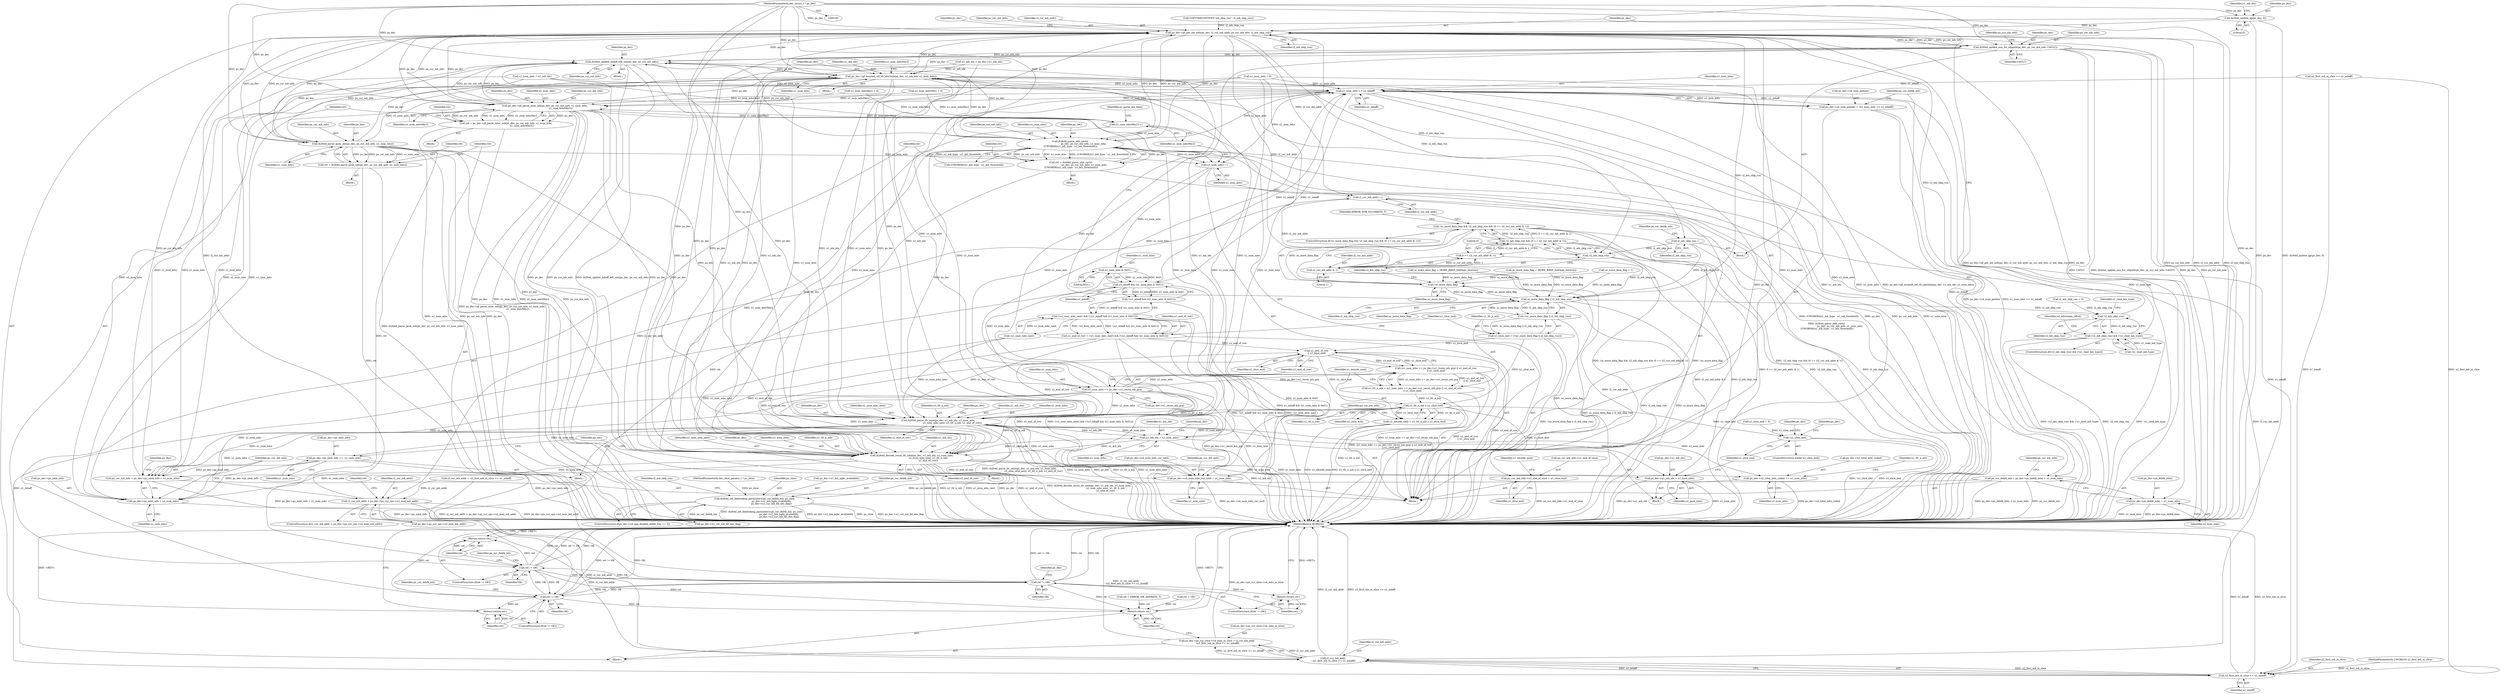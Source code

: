 digraph "0_Android_7950bf47b6944546a0aff11a7184947de9591b51_0@API" {
"1000246" [label="(Call,ih264d_update_qp(ps_dec, 0))"];
"1000147" [label="(MethodParameterIn,dec_struct_t * ps_dec)"];
"1000411" [label="(Call,ps_dec->pf_get_mb_info(ps_dec, i2_cur_mb_addr, ps_cur_mb_info, i2_mb_skip_run))"];
"1000480" [label="(Call,ih264d_update_nnz_for_skipmb(ps_dec, ps_cur_mb_info, CAVLC))"];
"1000680" [label="(Call,ih264d_update_mbaff_left_nnz(ps_dec, ps_cur_mb_info))"];
"1000756" [label="(Call,ps_dec->pf_mvpred_ref_tfr_nby2mb(ps_dec, u1_mb_idx, u1_num_mbs))"];
"1000304" [label="(Call,ps_cur_mb_info = ps_dec->ps_nmb_info + u1_num_mbs)"];
"1000306" [label="(Call,ps_dec->ps_nmb_info + u1_num_mbs)"];
"1000311" [label="(Call,ps_dec->u4_num_mbs_cur_nmb = u1_num_mbs)"];
"1000325" [label="(Call,u1_num_mbs >> u1_mbaff)"];
"1000321" [label="(Call,ps_dec->u4_num_pmbair = (u1_num_mbs >> u1_mbaff))"];
"1000328" [label="(Call,ps_cur_deblk_mb = ps_dec->ps_deblk_mbn + u1_num_mbs)"];
"1000422" [label="(Call,ih264d_set_deblocking_parameters(ps_cur_deblk_mb, ps_slice,\n                                             ps_dec->u1_mb_ngbr_availablity,\n                                             ps_dec->u1_cur_mb_fld_dec_flag))"];
"1000330" [label="(Call,ps_dec->ps_deblk_mbn + u1_num_mbs)"];
"1000583" [label="(Call,ps_dec->pf_parse_inter_mb(ps_dec, ps_cur_mb_info, u1_num_mbs,\n                                          u1_num_mbsNby2))"];
"1000581" [label="(Call,ret = ps_dec->pf_parse_inter_mb(ps_dec, ps_cur_mb_info, u1_num_mbs,\n                                          u1_num_mbsNby2))"];
"1000589" [label="(Call,ret != OK)"];
"1000592" [label="(Return,return ret;)"];
"1000632" [label="(Call,ret != OK)"];
"1000635" [label="(Return,return ret;)"];
"1000656" [label="(Call,ret != OK)"];
"1000659" [label="(Return,return ret;)"];
"1000839" [label="(Return,return ret;)"];
"1000700" [label="(Call,u1_num_mbs++)"];
"1000723" [label="(Call,u1_num_mbs & 0x01)"];
"1000721" [label="(Call,u1_mbaff && (u1_num_mbs & 0x01))"];
"1000720" [label="(Call,!(u1_mbaff && (u1_num_mbs & 0x01)))"];
"1000717" [label="(Call,(!u1_num_mbs_next) && (!(u1_mbaff && (u1_num_mbs & 0x01))))"];
"1000715" [label="(Call,u1_end_of_row = (!u1_num_mbs_next) && (!(u1_mbaff && (u1_num_mbs & 0x01))))"];
"1000740" [label="(Call,u1_end_of_row\n || u1_slice_end)"];
"1000734" [label="(Call,(u1_num_mbs == ps_dec->u1_recon_mb_grp) || u1_end_of_row\n || u1_slice_end)"];
"1000732" [label="(Call,u1_tfr_n_mb = (u1_num_mbs == ps_dec->u1_recon_mb_grp) || u1_end_of_row\n || u1_slice_end)"];
"1000745" [label="(Call,u1_tfr_n_mb || u1_slice_end)"];
"1000280" [label="(Call,!u1_slice_end)"];
"1000743" [label="(Call,u1_decode_nmb = u1_tfr_n_mb || u1_slice_end)"];
"1000748" [label="(Call,ps_cur_mb_info->u1_end_of_slice = u1_slice_end)"];
"1000784" [label="(Call,ih264d_parse_tfr_nmb(ps_dec, u1_mb_idx, u1_num_mbs,\n                                     u1_num_mbs_next, u1_tfr_n_mb, u1_end_of_row))"];
"1000791" [label="(Call,ps_dec->ps_nmb_info +=  u1_num_mbs)"];
"1000805" [label="(Call,ps_dec->u2_total_mbs_coded += u1_num_mbs)"];
"1000815" [label="(Call,u1_mb_idx = u1_num_mbs)"];
"1000798" [label="(Call,ih264d_decode_recon_tfr_nmb(ps_dec, u1_mb_idx, u1_num_mbs,\n                                            u1_num_mbs_next, u1_tfr_n_mb,\n                                            u1_end_of_row))"];
"1000818" [label="(Call,ps_dec->u1_mb_idx = u1_num_mbs)"];
"1000836" [label="(Call,u2_first_mb_in_slice << u1_mbaff)"];
"1000834" [label="(Call,i2_cur_mb_addr\n - (u2_first_mb_in_slice << u1_mbaff))"];
"1000828" [label="(Call,ps_dec->ps_cur_slice->u4_mbs_in_slice = i2_cur_mb_addr\n - (u2_first_mb_in_slice << u1_mbaff))"];
"1000735" [label="(Call,u1_num_mbs == ps_dec->u1_recon_mb_grp)"];
"1000702" [label="(Call,u1_num_mbsNby2++)"];
"1000627" [label="(Call,ih264d_parse_ipcm_mb(ps_dec, ps_cur_mb_info, u1_num_mbs))"];
"1000625" [label="(Call,ret = ih264d_parse_ipcm_mb(ps_dec, ps_cur_mb_info, u1_num_mbs))"];
"1000646" [label="(Call,ih264d_parse_imb_cavlc(\n                                    ps_dec, ps_cur_mb_info, u1_num_mbs,\n (UWORD8)(u1_mb_type - u1_mb_threshold)))"];
"1000644" [label="(Call,ret = ih264d_parse_imb_cavlc(\n                                    ps_dec, ps_cur_mb_info, u1_num_mbs,\n (UWORD8)(u1_mb_type - u1_mb_threshold)))"];
"1000496" [label="(Call,i2_mb_skip_run--)"];
"1000688" [label="(Call,!i2_mb_skip_run)"];
"1000687" [label="(Call,!i2_mb_skip_run && (0 == (i2_cur_mb_addr & 1)))"];
"1000684" [label="(Call,!uc_more_data_flag && !i2_mb_skip_run && (0 == (i2_cur_mb_addr & 1)))"];
"1000729" [label="(Call,uc_more_data_flag || i2_mb_skip_run)"];
"1000352" [label="(Call,!i2_mb_skip_run)"];
"1000351" [label="(Call,(!i2_mb_skip_run) && (!u1_read_mb_type))"];
"1000685" [label="(Call,!uc_more_data_flag)"];
"1000728" [label="(Call,!(uc_more_data_flag || i2_mb_skip_run))"];
"1000726" [label="(Call,u1_slice_end = (!(uc_more_data_flag || i2_mb_skip_run)))"];
"1000692" [label="(Call,i2_cur_mb_addr & 1)"];
"1000690" [label="(Call,0 == (i2_cur_mb_addr & 1))"];
"1000698" [label="(Call,i2_cur_mb_addr++)"];
"1000292" [label="(Call,i2_cur_mb_addr > ps_dec->ps_cur_sps->u2_max_mb_addr)"];
"1000786" [label="(Identifier,u1_mb_idx)"];
"1000300" [label="(Call,ret = ERROR_MB_ADDRESS_T)"];
"1000729" [label="(Call,uc_more_data_flag || i2_mb_skip_run)"];
"1000301" [label="(Identifier,ret)"];
"1000806" [label="(Call,ps_dec->u2_total_mbs_coded)"];
"1000701" [label="(Identifier,u1_num_mbs)"];
"1000698" [label="(Call,i2_cur_mb_addr++)"];
"1000828" [label="(Call,ps_dec->ps_cur_slice->u4_mbs_in_slice = i2_cur_mb_addr\n - (u2_first_mb_in_slice << u1_mbaff))"];
"1000815" [label="(Call,u1_mb_idx = u1_num_mbs)"];
"1000327" [label="(Identifier,u1_mbaff)"];
"1000586" [label="(Identifier,u1_num_mbs)"];
"1000617" [label="(Block,)"];
"1000496" [label="(Call,i2_mb_skip_run--)"];
"1000257" [label="(Call,u1_num_mbsNby2 = 0)"];
"1000731" [label="(Identifier,i2_mb_skip_run)"];
"1000326" [label="(Identifier,u1_num_mbs)"];
"1000754" [label="(Identifier,u1_decode_nmb)"];
"1000311" [label="(Call,ps_dec->u4_num_mbs_cur_nmb = u1_num_mbs)"];
"1000625" [label="(Call,ret = ih264d_parse_ipcm_mb(ps_dec, ps_cur_mb_info, u1_num_mbs))"];
"1000800" [label="(Identifier,u1_mb_idx)"];
"1000804" [label="(Identifier,u1_end_of_row)"];
"1000589" [label="(Call,ret != OK)"];
"1000733" [label="(Identifier,u1_tfr_n_mb)"];
"1000730" [label="(Identifier,uc_more_data_flag)"];
"1000592" [label="(Return,return ret;)"];
"1000313" [label="(Identifier,ps_dec)"];
"1000791" [label="(Call,ps_dec->ps_nmb_info +=  u1_num_mbs)"];
"1000690" [label="(Call,0 == (i2_cur_mb_addr & 1))"];
"1000724" [label="(Identifier,u1_num_mbs)"];
"1000648" [label="(Identifier,ps_cur_mb_info)"];
"1000293" [label="(Identifier,i2_cur_mb_addr)"];
"1000249" [label="(Call,u1_mb_idx = ps_dec->u1_mb_idx)"];
"1000267" [label="(Call,u2_first_mb_in_slice << u1_mbaff)"];
"1000807" [label="(Identifier,ps_dec)"];
"1000787" [label="(Identifier,u1_num_mbs)"];
"1000432" [label="(Identifier,i2_mb_skip_run)"];
"1000829" [label="(Call,ps_dec->ps_cur_slice->u4_mbs_in_slice)"];
"1000337" [label="(Identifier,ps_cur_mb_info)"];
"1000585" [label="(Identifier,ps_cur_mb_info)"];
"1000322" [label="(Call,ps_dec->u4_num_pmbair)"];
"1000581" [label="(Call,ret = ps_dec->pf_parse_inter_mb(ps_dec, ps_cur_mb_info, u1_num_mbs,\n                                          u1_num_mbsNby2))"];
"1000778" [label="(Block,)"];
"1000687" [label="(Call,!i2_mb_skip_run && (0 == (i2_cur_mb_addr & 1)))"];
"1000483" [label="(Identifier,CAVLC)"];
"1000573" [label="(Block,)"];
"1000783" [label="(Block,)"];
"1000784" [label="(Call,ih264d_parse_tfr_nmb(ps_dec, u1_mb_idx, u1_num_mbs,\n                                     u1_num_mbs_next, u1_tfr_n_mb, u1_end_of_row))"];
"1000744" [label="(Identifier,u1_decode_nmb)"];
"1000650" [label="(Call,(UWORD8)(u1_mb_type - u1_mb_threshold))"];
"1000746" [label="(Identifier,u1_tfr_n_mb)"];
"1000666" [label="(Call,uc_more_data_flag = MORE_RBSP_DATA(ps_bitstrm))"];
"1000294" [label="(Call,ps_dec->ps_cur_sps->u2_max_mb_addr)"];
"1000790" [label="(Identifier,u1_end_of_row)"];
"1000331" [label="(Call,ps_dec->ps_deblk_mbn)"];
"1000590" [label="(Identifier,ret)"];
"1000795" [label="(Identifier,u1_num_mbs)"];
"1000737" [label="(Call,ps_dec->u1_recon_mb_grp)"];
"1000649" [label="(Identifier,u1_num_mbs)"];
"1000686" [label="(Identifier,uc_more_data_flag)"];
"1000720" [label="(Call,!(u1_mbaff && (u1_num_mbs & 0x01)))"];
"1000626" [label="(Identifier,ret)"];
"1000723" [label="(Call,u1_num_mbs & 0x01)"];
"1000639" [label="(Identifier,ps_dec)"];
"1000840" [label="(Identifier,ret)"];
"1000747" [label="(Identifier,u1_slice_end)"];
"1000672" [label="(Identifier,ps_cur_deblk_mb)"];
"1000148" [label="(MethodParameterIn,dec_slice_params_t * ps_slice)"];
"1000321" [label="(Call,ps_dec->u4_num_pmbair = (u1_num_mbs >> u1_mbaff))"];
"1000593" [label="(Identifier,ret)"];
"1000785" [label="(Identifier,ps_dec)"];
"1000658" [label="(Identifier,OK)"];
"1000328" [label="(Call,ps_cur_deblk_mb = ps_dec->ps_deblk_mbn + u1_num_mbs)"];
"1000818" [label="(Call,ps_dec->u1_mb_idx = u1_num_mbs)"];
"1000265" [label="(Call,i2_cur_mb_addr = u2_first_mb_in_slice << u1_mbaff)"];
"1000702" [label="(Call,u1_num_mbsNby2++)"];
"1000487" [label="(Identifier,ps_cur_mb_info)"];
"1000811" [label="(Identifier,u1_tfr_n_mb)"];
"1000693" [label="(Identifier,i2_cur_mb_addr)"];
"1000424" [label="(Identifier,ps_slice)"];
"1000305" [label="(Identifier,ps_cur_mb_info)"];
"1000248" [label="(Literal,0)"];
"1000310" [label="(Identifier,u1_num_mbs)"];
"1000280" [label="(Call,!u1_slice_end)"];
"1000306" [label="(Call,ps_dec->ps_nmb_info + u1_num_mbs)"];
"1000742" [label="(Identifier,u1_slice_end)"];
"1000694" [label="(Literal,1)"];
"1000718" [label="(Call,!u1_num_mbs_next)"];
"1000643" [label="(Block,)"];
"1000715" [label="(Call,u1_end_of_row = (!u1_num_mbs_next) && (!(u1_mbaff && (u1_num_mbs & 0x01))))"];
"1000836" [label="(Call,u2_first_mb_in_slice << u1_mbaff)"];
"1000760" [label="(Call,u1_num_mbsNby2 = 0)"];
"1000812" [label="(Call,u1_num_mbs = 0)"];
"1000627" [label="(Call,ih264d_parse_ipcm_mb(ps_dec, ps_cur_mb_info, u1_num_mbs))"];
"1000419" [label="(Identifier,ps_dec)"];
"1000682" [label="(Identifier,ps_cur_mb_info)"];
"1000168" [label="(Call,u1_slice_end = 0)"];
"1000684" [label="(Call,!uc_more_data_flag && !i2_mb_skip_run && (0 == (i2_cur_mb_addr & 1)))"];
"1000636" [label="(Identifier,ret)"];
"1000705" [label="(Identifier,ps_parse_mb_data)"];
"1000587" [label="(Identifier,u1_num_mbsNby2)"];
"1000355" [label="(Identifier,u1_read_mb_type)"];
"1000692" [label="(Call,i2_cur_mb_addr & 1)"];
"1000761" [label="(Identifier,u1_num_mbsNby2)"];
"1000817" [label="(Identifier,u1_num_mbs)"];
"1000740" [label="(Call,u1_end_of_row\n || u1_slice_end)"];
"1000788" [label="(Identifier,u1_num_mbs_next)"];
"1000802" [label="(Identifier,u1_num_mbs_next)"];
"1000741" [label="(Identifier,u1_end_of_row)"];
"1000282" [label="(Block,)"];
"1000147" [label="(MethodParameterIn,dec_struct_t * ps_dec)"];
"1000745" [label="(Call,u1_tfr_n_mb || u1_slice_end)"];
"1000699" [label="(Identifier,i2_cur_mb_addr)"];
"1000716" [label="(Identifier,u1_end_of_row)"];
"1000329" [label="(Identifier,ps_cur_deblk_mb)"];
"1000270" [label="(Call,i2_mb_skip_run = 0)"];
"1000789" [label="(Identifier,u1_tfr_n_mb)"];
"1000415" [label="(Identifier,i2_mb_skip_run)"];
"1000634" [label="(Identifier,OK)"];
"1000759" [label="(Identifier,u1_num_mbs)"];
"1000663" [label="(Identifier,ps_cur_deblk_mb)"];
"1000411" [label="(Call,ps_dec->pf_get_mb_info(ps_dec, i2_cur_mb_addr, ps_cur_mb_info, i2_mb_skip_run))"];
"1000743" [label="(Call,u1_decode_nmb = u1_tfr_n_mb || u1_slice_end)"];
"1000425" [label="(Call,ps_dec->u1_mb_ngbr_availablity)"];
"1000414" [label="(Identifier,ps_cur_mb_info)"];
"1000809" [label="(Identifier,u1_num_mbs)"];
"1000433" [label="(Block,)"];
"1000416" [label="(ControlStructure,if(ps_dec->u4_app_disable_deblk_frm == 0))"];
"1000646" [label="(Call,ih264d_parse_imb_cavlc(\n                                    ps_dec, ps_cur_mb_info, u1_num_mbs,\n (UWORD8)(u1_mb_type - u1_mb_threshold)))"];
"1000799" [label="(Identifier,ps_dec)"];
"1000413" [label="(Identifier,i2_cur_mb_addr)"];
"1000825" [label="(Identifier,ps_dec)"];
"1000820" [label="(Identifier,ps_dec)"];
"1000792" [label="(Call,ps_dec->ps_nmb_info)"];
"1000685" [label="(Call,!uc_more_data_flag)"];
"1000423" [label="(Identifier,ps_cur_deblk_mb)"];
"1000645" [label="(Identifier,ret)"];
"1000497" [label="(Identifier,i2_mb_skip_run)"];
"1000588" [label="(ControlStructure,if(ret != OK))"];
"1000798" [label="(Call,ih264d_decode_recon_tfr_nmb(ps_dec, u1_mb_idx, u1_num_mbs,\n                                            u1_num_mbs_next, u1_tfr_n_mb,\n                                            u1_end_of_row))"];
"1000841" [label="(MethodReturn,WORD32)"];
"1000837" [label="(Identifier,u2_first_mb_in_slice)"];
"1000689" [label="(Identifier,i2_mb_skip_run)"];
"1000246" [label="(Call,ih264d_update_qp(ps_dec, 0))"];
"1000655" [label="(ControlStructure,if(ret != OK))"];
"1000835" [label="(Identifier,i2_cur_mb_addr)"];
"1000752" [label="(Identifier,u1_slice_end)"];
"1000582" [label="(Identifier,ret)"];
"1000273" [label="(Call,uc_more_data_flag = 1)"];
"1000839" [label="(Return,return ret;)"];
"1000401" [label="(Call,COPYTHECONTEXT(\"mb_skip_run\", i2_mb_skip_run))"];
"1000591" [label="(Identifier,OK)"];
"1000822" [label="(Identifier,u1_num_mbs)"];
"1000359" [label="(Identifier,u4_bitstream_offset)"];
"1000732" [label="(Call,u1_tfr_n_mb = (u1_num_mbs == ps_dec->u1_recon_mb_grp) || u1_end_of_row\n || u1_slice_end)"];
"1000254" [label="(Call,u1_num_mbs = u1_mb_idx)"];
"1000250" [label="(Identifier,u1_mb_idx)"];
"1000632" [label="(Call,ret != OK)"];
"1000304" [label="(Call,ps_cur_mb_info = ps_dec->ps_nmb_info + u1_num_mbs)"];
"1000838" [label="(Identifier,u1_mbaff)"];
"1000404" [label="(Call,uc_more_data_flag = MORE_RBSP_DATA(ps_bitstrm))"];
"1000412" [label="(Identifier,ps_dec)"];
"1000428" [label="(Call,ps_dec->u1_cur_mb_fld_dec_flag)"];
"1000209" [label="(Call,ret = OK)"];
"1000325" [label="(Call,u1_num_mbs >> u1_mbaff)"];
"1000247" [label="(Identifier,ps_dec)"];
"1000801" [label="(Identifier,u1_num_mbs)"];
"1000803" [label="(Identifier,u1_tfr_n_mb)"];
"1000631" [label="(ControlStructure,if(ret != OK))"];
"1000734" [label="(Call,(u1_num_mbs == ps_dec->u1_recon_mb_grp) || u1_end_of_row\n || u1_slice_end)"];
"1000660" [label="(Identifier,ret)"];
"1000307" [label="(Call,ps_dec->ps_nmb_info)"];
"1000750" [label="(Identifier,ps_cur_mb_info)"];
"1000683" [label="(ControlStructure,if(!uc_more_data_flag && !i2_mb_skip_run && (0 == (i2_cur_mb_addr & 1))))"];
"1000353" [label="(Identifier,i2_mb_skip_run)"];
"1000703" [label="(Identifier,u1_num_mbsNby2)"];
"1000422" [label="(Call,ih264d_set_deblocking_parameters(ps_cur_deblk_mb, ps_slice,\n                                             ps_dec->u1_mb_ngbr_availablity,\n                                             ps_dec->u1_cur_mb_fld_dec_flag))"];
"1000629" [label="(Identifier,ps_cur_mb_info)"];
"1000350" [label="(ControlStructure,if((!i2_mb_skip_run) && (!u1_read_mb_type)))"];
"1000797" [label="(Block,)"];
"1000315" [label="(Identifier,u1_num_mbs)"];
"1000659" [label="(Return,return ret;)"];
"1000757" [label="(Identifier,ps_dec)"];
"1000292" [label="(Call,i2_cur_mb_addr > ps_dec->ps_cur_sps->u2_max_mb_addr)"];
"1000633" [label="(Identifier,ret)"];
"1000318" [label="(Identifier,ps_cur_mb_info)"];
"1000657" [label="(Identifier,ret)"];
"1000596" [label="(Identifier,ps_cur_deblk_mb)"];
"1000644" [label="(Call,ret = ih264d_parse_imb_cavlc(\n                                    ps_dec, ps_cur_mb_info, u1_num_mbs,\n (UWORD8)(u1_mb_type - u1_mb_threshold)))"];
"1000727" [label="(Identifier,u1_slice_end)"];
"1000728" [label="(Call,!(uc_more_data_flag || i2_mb_skip_run))"];
"1000758" [label="(Identifier,u1_mb_idx)"];
"1000583" [label="(Call,ps_dec->pf_parse_inter_mb(ps_dec, ps_cur_mb_info, u1_num_mbs,\n                                          u1_num_mbsNby2))"];
"1000735" [label="(Call,u1_num_mbs == ps_dec->u1_recon_mb_grp)"];
"1000291" [label="(ControlStructure,if(i2_cur_mb_addr > ps_dec->ps_cur_sps->u2_max_mb_addr))"];
"1000697" [label="(Identifier,ERROR_EOB_FLUSHBITS_T)"];
"1000722" [label="(Identifier,u1_mbaff)"];
"1000834" [label="(Call,i2_cur_mb_addr\n - (u2_first_mb_in_slice << u1_mbaff))"];
"1000736" [label="(Identifier,u1_num_mbs)"];
"1000281" [label="(Identifier,u1_slice_end)"];
"1000756" [label="(Call,ps_dec->pf_mvpred_ref_tfr_nby2mb(ps_dec, u1_mb_idx, u1_num_mbs))"];
"1000681" [label="(Identifier,ps_dec)"];
"1000819" [label="(Call,ps_dec->u1_mb_idx)"];
"1000679" [label="(Block,)"];
"1000628" [label="(Identifier,ps_dec)"];
"1000334" [label="(Identifier,u1_num_mbs)"];
"1000691" [label="(Literal,0)"];
"1000700" [label="(Call,u1_num_mbs++)"];
"1000635" [label="(Return,return ret;)"];
"1000312" [label="(Call,ps_dec->u4_num_mbs_cur_nmb)"];
"1000584" [label="(Identifier,ps_dec)"];
"1000481" [label="(Identifier,ps_dec)"];
"1000149" [label="(MethodParameterIn,UWORD16 u2_first_mb_in_slice)"];
"1000354" [label="(Call,!u1_read_mb_type)"];
"1000352" [label="(Call,!i2_mb_skip_run)"];
"1000150" [label="(Block,)"];
"1000721" [label="(Call,u1_mbaff && (u1_num_mbs & 0x01))"];
"1000748" [label="(Call,ps_cur_mb_info->u1_end_of_slice = u1_slice_end)"];
"1000755" [label="(Block,)"];
"1000279" [label="(ControlStructure,while(!u1_slice_end))"];
"1000480" [label="(Call,ih264d_update_nnz_for_skipmb(ps_dec, ps_cur_mb_info, CAVLC))"];
"1000680" [label="(Call,ih264d_update_mbaff_left_nnz(ps_dec, ps_cur_mb_info))"];
"1000726" [label="(Call,u1_slice_end = (!(uc_more_data_flag || i2_mb_skip_run)))"];
"1000805" [label="(Call,ps_dec->u2_total_mbs_coded += u1_num_mbs)"];
"1000286" [label="(Identifier,ps_dec)"];
"1000688" [label="(Call,!i2_mb_skip_run)"];
"1000330" [label="(Call,ps_dec->ps_deblk_mbn + u1_num_mbs)"];
"1000717" [label="(Call,(!u1_num_mbs_next) && (!(u1_mbaff && (u1_num_mbs & 0x01))))"];
"1000749" [label="(Call,ps_cur_mb_info->u1_end_of_slice)"];
"1000816" [label="(Identifier,u1_mb_idx)"];
"1000647" [label="(Identifier,ps_dec)"];
"1000725" [label="(Literal,0x01)"];
"1000793" [label="(Identifier,ps_dec)"];
"1000482" [label="(Identifier,ps_cur_mb_info)"];
"1000656" [label="(Call,ret != OK)"];
"1000351" [label="(Call,(!i2_mb_skip_run) && (!u1_read_mb_type))"];
"1000630" [label="(Identifier,u1_num_mbs)"];
"1000246" -> "1000150"  [label="AST: "];
"1000246" -> "1000248"  [label="CFG: "];
"1000247" -> "1000246"  [label="AST: "];
"1000248" -> "1000246"  [label="AST: "];
"1000250" -> "1000246"  [label="CFG: "];
"1000246" -> "1000841"  [label="DDG: ih264d_update_qp(ps_dec, 0)"];
"1000246" -> "1000841"  [label="DDG: ps_dec"];
"1000147" -> "1000246"  [label="DDG: ps_dec"];
"1000246" -> "1000411"  [label="DDG: ps_dec"];
"1000147" -> "1000146"  [label="AST: "];
"1000147" -> "1000841"  [label="DDG: ps_dec"];
"1000147" -> "1000411"  [label="DDG: ps_dec"];
"1000147" -> "1000480"  [label="DDG: ps_dec"];
"1000147" -> "1000583"  [label="DDG: ps_dec"];
"1000147" -> "1000627"  [label="DDG: ps_dec"];
"1000147" -> "1000646"  [label="DDG: ps_dec"];
"1000147" -> "1000680"  [label="DDG: ps_dec"];
"1000147" -> "1000756"  [label="DDG: ps_dec"];
"1000147" -> "1000784"  [label="DDG: ps_dec"];
"1000147" -> "1000798"  [label="DDG: ps_dec"];
"1000411" -> "1000282"  [label="AST: "];
"1000411" -> "1000415"  [label="CFG: "];
"1000412" -> "1000411"  [label="AST: "];
"1000413" -> "1000411"  [label="AST: "];
"1000414" -> "1000411"  [label="AST: "];
"1000415" -> "1000411"  [label="AST: "];
"1000419" -> "1000411"  [label="CFG: "];
"1000411" -> "1000841"  [label="DDG: ps_dec->pf_get_mb_info(ps_dec, i2_cur_mb_addr, ps_cur_mb_info, i2_mb_skip_run)"];
"1000411" -> "1000841"  [label="DDG: ps_dec"];
"1000411" -> "1000841"  [label="DDG: ps_cur_mb_info"];
"1000411" -> "1000841"  [label="DDG: i2_cur_mb_addr"];
"1000411" -> "1000841"  [label="DDG: i2_mb_skip_run"];
"1000784" -> "1000411"  [label="DDG: ps_dec"];
"1000680" -> "1000411"  [label="DDG: ps_dec"];
"1000756" -> "1000411"  [label="DDG: ps_dec"];
"1000646" -> "1000411"  [label="DDG: ps_dec"];
"1000583" -> "1000411"  [label="DDG: ps_dec"];
"1000627" -> "1000411"  [label="DDG: ps_dec"];
"1000798" -> "1000411"  [label="DDG: ps_dec"];
"1000480" -> "1000411"  [label="DDG: ps_dec"];
"1000292" -> "1000411"  [label="DDG: i2_cur_mb_addr"];
"1000304" -> "1000411"  [label="DDG: ps_cur_mb_info"];
"1000352" -> "1000411"  [label="DDG: i2_mb_skip_run"];
"1000401" -> "1000411"  [label="DDG: i2_mb_skip_run"];
"1000411" -> "1000480"  [label="DDG: ps_dec"];
"1000411" -> "1000480"  [label="DDG: ps_cur_mb_info"];
"1000411" -> "1000496"  [label="DDG: i2_mb_skip_run"];
"1000411" -> "1000583"  [label="DDG: ps_dec"];
"1000411" -> "1000583"  [label="DDG: ps_cur_mb_info"];
"1000411" -> "1000627"  [label="DDG: ps_dec"];
"1000411" -> "1000627"  [label="DDG: ps_cur_mb_info"];
"1000411" -> "1000646"  [label="DDG: ps_dec"];
"1000411" -> "1000646"  [label="DDG: ps_cur_mb_info"];
"1000411" -> "1000688"  [label="DDG: i2_mb_skip_run"];
"1000411" -> "1000692"  [label="DDG: i2_cur_mb_addr"];
"1000411" -> "1000698"  [label="DDG: i2_cur_mb_addr"];
"1000411" -> "1000729"  [label="DDG: i2_mb_skip_run"];
"1000480" -> "1000433"  [label="AST: "];
"1000480" -> "1000483"  [label="CFG: "];
"1000481" -> "1000480"  [label="AST: "];
"1000482" -> "1000480"  [label="AST: "];
"1000483" -> "1000480"  [label="AST: "];
"1000487" -> "1000480"  [label="CFG: "];
"1000480" -> "1000841"  [label="DDG: CAVLC"];
"1000480" -> "1000841"  [label="DDG: ih264d_update_nnz_for_skipmb(ps_dec, ps_cur_mb_info, CAVLC)"];
"1000480" -> "1000841"  [label="DDG: ps_dec"];
"1000480" -> "1000841"  [label="DDG: ps_cur_mb_info"];
"1000480" -> "1000680"  [label="DDG: ps_dec"];
"1000480" -> "1000680"  [label="DDG: ps_cur_mb_info"];
"1000480" -> "1000756"  [label="DDG: ps_dec"];
"1000480" -> "1000784"  [label="DDG: ps_dec"];
"1000480" -> "1000798"  [label="DDG: ps_dec"];
"1000680" -> "1000679"  [label="AST: "];
"1000680" -> "1000682"  [label="CFG: "];
"1000681" -> "1000680"  [label="AST: "];
"1000682" -> "1000680"  [label="AST: "];
"1000686" -> "1000680"  [label="CFG: "];
"1000680" -> "1000841"  [label="DDG: ps_dec"];
"1000680" -> "1000841"  [label="DDG: ps_cur_mb_info"];
"1000680" -> "1000841"  [label="DDG: ih264d_update_mbaff_left_nnz(ps_dec, ps_cur_mb_info)"];
"1000646" -> "1000680"  [label="DDG: ps_dec"];
"1000646" -> "1000680"  [label="DDG: ps_cur_mb_info"];
"1000583" -> "1000680"  [label="DDG: ps_dec"];
"1000583" -> "1000680"  [label="DDG: ps_cur_mb_info"];
"1000627" -> "1000680"  [label="DDG: ps_dec"];
"1000627" -> "1000680"  [label="DDG: ps_cur_mb_info"];
"1000680" -> "1000756"  [label="DDG: ps_dec"];
"1000680" -> "1000784"  [label="DDG: ps_dec"];
"1000680" -> "1000798"  [label="DDG: ps_dec"];
"1000756" -> "1000755"  [label="AST: "];
"1000756" -> "1000759"  [label="CFG: "];
"1000757" -> "1000756"  [label="AST: "];
"1000758" -> "1000756"  [label="AST: "];
"1000759" -> "1000756"  [label="AST: "];
"1000761" -> "1000756"  [label="CFG: "];
"1000756" -> "1000841"  [label="DDG: ps_dec"];
"1000756" -> "1000841"  [label="DDG: u1_mb_idx"];
"1000756" -> "1000841"  [label="DDG: u1_num_mbs"];
"1000756" -> "1000841"  [label="DDG: ps_dec->pf_mvpred_ref_tfr_nby2mb(ps_dec, u1_mb_idx, u1_num_mbs)"];
"1000756" -> "1000304"  [label="DDG: u1_num_mbs"];
"1000756" -> "1000306"  [label="DDG: u1_num_mbs"];
"1000756" -> "1000311"  [label="DDG: u1_num_mbs"];
"1000756" -> "1000325"  [label="DDG: u1_num_mbs"];
"1000646" -> "1000756"  [label="DDG: ps_dec"];
"1000583" -> "1000756"  [label="DDG: ps_dec"];
"1000627" -> "1000756"  [label="DDG: ps_dec"];
"1000815" -> "1000756"  [label="DDG: u1_mb_idx"];
"1000249" -> "1000756"  [label="DDG: u1_mb_idx"];
"1000735" -> "1000756"  [label="DDG: u1_num_mbs"];
"1000756" -> "1000784"  [label="DDG: ps_dec"];
"1000756" -> "1000784"  [label="DDG: u1_mb_idx"];
"1000756" -> "1000784"  [label="DDG: u1_num_mbs"];
"1000756" -> "1000798"  [label="DDG: ps_dec"];
"1000756" -> "1000798"  [label="DDG: u1_mb_idx"];
"1000756" -> "1000798"  [label="DDG: u1_num_mbs"];
"1000304" -> "1000282"  [label="AST: "];
"1000304" -> "1000306"  [label="CFG: "];
"1000305" -> "1000304"  [label="AST: "];
"1000306" -> "1000304"  [label="AST: "];
"1000313" -> "1000304"  [label="CFG: "];
"1000304" -> "1000841"  [label="DDG: ps_dec->ps_nmb_info + u1_num_mbs"];
"1000791" -> "1000304"  [label="DDG: ps_dec->ps_nmb_info"];
"1000254" -> "1000304"  [label="DDG: u1_num_mbs"];
"1000735" -> "1000304"  [label="DDG: u1_num_mbs"];
"1000812" -> "1000304"  [label="DDG: u1_num_mbs"];
"1000798" -> "1000304"  [label="DDG: u1_num_mbs"];
"1000784" -> "1000304"  [label="DDG: u1_num_mbs"];
"1000306" -> "1000310"  [label="CFG: "];
"1000307" -> "1000306"  [label="AST: "];
"1000310" -> "1000306"  [label="AST: "];
"1000306" -> "1000841"  [label="DDG: ps_dec->ps_nmb_info"];
"1000791" -> "1000306"  [label="DDG: ps_dec->ps_nmb_info"];
"1000254" -> "1000306"  [label="DDG: u1_num_mbs"];
"1000735" -> "1000306"  [label="DDG: u1_num_mbs"];
"1000812" -> "1000306"  [label="DDG: u1_num_mbs"];
"1000798" -> "1000306"  [label="DDG: u1_num_mbs"];
"1000784" -> "1000306"  [label="DDG: u1_num_mbs"];
"1000311" -> "1000282"  [label="AST: "];
"1000311" -> "1000315"  [label="CFG: "];
"1000312" -> "1000311"  [label="AST: "];
"1000315" -> "1000311"  [label="AST: "];
"1000318" -> "1000311"  [label="CFG: "];
"1000311" -> "1000841"  [label="DDG: ps_dec->u4_num_mbs_cur_nmb"];
"1000254" -> "1000311"  [label="DDG: u1_num_mbs"];
"1000735" -> "1000311"  [label="DDG: u1_num_mbs"];
"1000812" -> "1000311"  [label="DDG: u1_num_mbs"];
"1000798" -> "1000311"  [label="DDG: u1_num_mbs"];
"1000784" -> "1000311"  [label="DDG: u1_num_mbs"];
"1000325" -> "1000321"  [label="AST: "];
"1000325" -> "1000327"  [label="CFG: "];
"1000326" -> "1000325"  [label="AST: "];
"1000327" -> "1000325"  [label="AST: "];
"1000321" -> "1000325"  [label="CFG: "];
"1000325" -> "1000841"  [label="DDG: u1_mbaff"];
"1000325" -> "1000321"  [label="DDG: u1_num_mbs"];
"1000325" -> "1000321"  [label="DDG: u1_mbaff"];
"1000254" -> "1000325"  [label="DDG: u1_num_mbs"];
"1000735" -> "1000325"  [label="DDG: u1_num_mbs"];
"1000812" -> "1000325"  [label="DDG: u1_num_mbs"];
"1000798" -> "1000325"  [label="DDG: u1_num_mbs"];
"1000784" -> "1000325"  [label="DDG: u1_num_mbs"];
"1000267" -> "1000325"  [label="DDG: u1_mbaff"];
"1000721" -> "1000325"  [label="DDG: u1_mbaff"];
"1000325" -> "1000328"  [label="DDG: u1_num_mbs"];
"1000325" -> "1000330"  [label="DDG: u1_num_mbs"];
"1000325" -> "1000583"  [label="DDG: u1_num_mbs"];
"1000325" -> "1000627"  [label="DDG: u1_num_mbs"];
"1000325" -> "1000646"  [label="DDG: u1_num_mbs"];
"1000325" -> "1000700"  [label="DDG: u1_num_mbs"];
"1000325" -> "1000721"  [label="DDG: u1_mbaff"];
"1000325" -> "1000836"  [label="DDG: u1_mbaff"];
"1000321" -> "1000282"  [label="AST: "];
"1000322" -> "1000321"  [label="AST: "];
"1000329" -> "1000321"  [label="CFG: "];
"1000321" -> "1000841"  [label="DDG: ps_dec->u4_num_pmbair"];
"1000321" -> "1000841"  [label="DDG: u1_num_mbs >> u1_mbaff"];
"1000328" -> "1000282"  [label="AST: "];
"1000328" -> "1000330"  [label="CFG: "];
"1000329" -> "1000328"  [label="AST: "];
"1000330" -> "1000328"  [label="AST: "];
"1000337" -> "1000328"  [label="CFG: "];
"1000328" -> "1000841"  [label="DDG: ps_cur_deblk_mb"];
"1000328" -> "1000841"  [label="DDG: ps_dec->ps_deblk_mbn + u1_num_mbs"];
"1000328" -> "1000422"  [label="DDG: ps_cur_deblk_mb"];
"1000422" -> "1000416"  [label="AST: "];
"1000422" -> "1000428"  [label="CFG: "];
"1000423" -> "1000422"  [label="AST: "];
"1000424" -> "1000422"  [label="AST: "];
"1000425" -> "1000422"  [label="AST: "];
"1000428" -> "1000422"  [label="AST: "];
"1000432" -> "1000422"  [label="CFG: "];
"1000422" -> "1000841"  [label="DDG: ps_dec->u1_cur_mb_fld_dec_flag"];
"1000422" -> "1000841"  [label="DDG: ps_cur_deblk_mb"];
"1000422" -> "1000841"  [label="DDG: ih264d_set_deblocking_parameters(ps_cur_deblk_mb, ps_slice,\n                                             ps_dec->u1_mb_ngbr_availablity,\n                                             ps_dec->u1_cur_mb_fld_dec_flag)"];
"1000422" -> "1000841"  [label="DDG: ps_dec->u1_mb_ngbr_availablity"];
"1000422" -> "1000841"  [label="DDG: ps_slice"];
"1000148" -> "1000422"  [label="DDG: ps_slice"];
"1000330" -> "1000334"  [label="CFG: "];
"1000331" -> "1000330"  [label="AST: "];
"1000334" -> "1000330"  [label="AST: "];
"1000330" -> "1000841"  [label="DDG: u1_num_mbs"];
"1000330" -> "1000841"  [label="DDG: ps_dec->ps_deblk_mbn"];
"1000583" -> "1000581"  [label="AST: "];
"1000583" -> "1000587"  [label="CFG: "];
"1000584" -> "1000583"  [label="AST: "];
"1000585" -> "1000583"  [label="AST: "];
"1000586" -> "1000583"  [label="AST: "];
"1000587" -> "1000583"  [label="AST: "];
"1000581" -> "1000583"  [label="CFG: "];
"1000583" -> "1000841"  [label="DDG: ps_dec"];
"1000583" -> "1000841"  [label="DDG: u1_num_mbs"];
"1000583" -> "1000841"  [label="DDG: u1_num_mbsNby2"];
"1000583" -> "1000841"  [label="DDG: ps_cur_mb_info"];
"1000583" -> "1000581"  [label="DDG: ps_dec"];
"1000583" -> "1000581"  [label="DDG: ps_cur_mb_info"];
"1000583" -> "1000581"  [label="DDG: u1_num_mbs"];
"1000583" -> "1000581"  [label="DDG: u1_num_mbsNby2"];
"1000257" -> "1000583"  [label="DDG: u1_num_mbsNby2"];
"1000702" -> "1000583"  [label="DDG: u1_num_mbsNby2"];
"1000760" -> "1000583"  [label="DDG: u1_num_mbsNby2"];
"1000583" -> "1000700"  [label="DDG: u1_num_mbs"];
"1000583" -> "1000702"  [label="DDG: u1_num_mbsNby2"];
"1000583" -> "1000784"  [label="DDG: ps_dec"];
"1000583" -> "1000798"  [label="DDG: ps_dec"];
"1000581" -> "1000573"  [label="AST: "];
"1000582" -> "1000581"  [label="AST: "];
"1000590" -> "1000581"  [label="CFG: "];
"1000581" -> "1000841"  [label="DDG: ps_dec->pf_parse_inter_mb(ps_dec, ps_cur_mb_info, u1_num_mbs,\n                                          u1_num_mbsNby2)"];
"1000581" -> "1000589"  [label="DDG: ret"];
"1000589" -> "1000588"  [label="AST: "];
"1000589" -> "1000591"  [label="CFG: "];
"1000590" -> "1000589"  [label="AST: "];
"1000591" -> "1000589"  [label="AST: "];
"1000593" -> "1000589"  [label="CFG: "];
"1000596" -> "1000589"  [label="CFG: "];
"1000589" -> "1000841"  [label="DDG: ret != OK"];
"1000589" -> "1000841"  [label="DDG: ret"];
"1000589" -> "1000841"  [label="DDG: OK"];
"1000656" -> "1000589"  [label="DDG: OK"];
"1000632" -> "1000589"  [label="DDG: OK"];
"1000589" -> "1000592"  [label="DDG: ret"];
"1000589" -> "1000632"  [label="DDG: OK"];
"1000589" -> "1000656"  [label="DDG: OK"];
"1000589" -> "1000839"  [label="DDG: ret"];
"1000592" -> "1000588"  [label="AST: "];
"1000592" -> "1000593"  [label="CFG: "];
"1000593" -> "1000592"  [label="AST: "];
"1000841" -> "1000592"  [label="CFG: "];
"1000592" -> "1000841"  [label="DDG: <RET>"];
"1000593" -> "1000592"  [label="DDG: ret"];
"1000632" -> "1000631"  [label="AST: "];
"1000632" -> "1000634"  [label="CFG: "];
"1000633" -> "1000632"  [label="AST: "];
"1000634" -> "1000632"  [label="AST: "];
"1000636" -> "1000632"  [label="CFG: "];
"1000639" -> "1000632"  [label="CFG: "];
"1000632" -> "1000841"  [label="DDG: ret != OK"];
"1000632" -> "1000841"  [label="DDG: ret"];
"1000632" -> "1000841"  [label="DDG: OK"];
"1000625" -> "1000632"  [label="DDG: ret"];
"1000656" -> "1000632"  [label="DDG: OK"];
"1000632" -> "1000635"  [label="DDG: ret"];
"1000632" -> "1000656"  [label="DDG: OK"];
"1000632" -> "1000839"  [label="DDG: ret"];
"1000635" -> "1000631"  [label="AST: "];
"1000635" -> "1000636"  [label="CFG: "];
"1000636" -> "1000635"  [label="AST: "];
"1000841" -> "1000635"  [label="CFG: "];
"1000635" -> "1000841"  [label="DDG: <RET>"];
"1000636" -> "1000635"  [label="DDG: ret"];
"1000656" -> "1000655"  [label="AST: "];
"1000656" -> "1000658"  [label="CFG: "];
"1000657" -> "1000656"  [label="AST: "];
"1000658" -> "1000656"  [label="AST: "];
"1000660" -> "1000656"  [label="CFG: "];
"1000663" -> "1000656"  [label="CFG: "];
"1000656" -> "1000841"  [label="DDG: ret != OK"];
"1000656" -> "1000841"  [label="DDG: OK"];
"1000656" -> "1000841"  [label="DDG: ret"];
"1000644" -> "1000656"  [label="DDG: ret"];
"1000656" -> "1000659"  [label="DDG: ret"];
"1000656" -> "1000839"  [label="DDG: ret"];
"1000659" -> "1000655"  [label="AST: "];
"1000659" -> "1000660"  [label="CFG: "];
"1000660" -> "1000659"  [label="AST: "];
"1000841" -> "1000659"  [label="CFG: "];
"1000659" -> "1000841"  [label="DDG: <RET>"];
"1000660" -> "1000659"  [label="DDG: ret"];
"1000839" -> "1000150"  [label="AST: "];
"1000839" -> "1000840"  [label="CFG: "];
"1000840" -> "1000839"  [label="AST: "];
"1000841" -> "1000839"  [label="CFG: "];
"1000839" -> "1000841"  [label="DDG: <RET>"];
"1000840" -> "1000839"  [label="DDG: ret"];
"1000209" -> "1000839"  [label="DDG: ret"];
"1000300" -> "1000839"  [label="DDG: ret"];
"1000700" -> "1000282"  [label="AST: "];
"1000700" -> "1000701"  [label="CFG: "];
"1000701" -> "1000700"  [label="AST: "];
"1000703" -> "1000700"  [label="CFG: "];
"1000646" -> "1000700"  [label="DDG: u1_num_mbs"];
"1000627" -> "1000700"  [label="DDG: u1_num_mbs"];
"1000700" -> "1000723"  [label="DDG: u1_num_mbs"];
"1000700" -> "1000735"  [label="DDG: u1_num_mbs"];
"1000723" -> "1000721"  [label="AST: "];
"1000723" -> "1000725"  [label="CFG: "];
"1000724" -> "1000723"  [label="AST: "];
"1000725" -> "1000723"  [label="AST: "];
"1000721" -> "1000723"  [label="CFG: "];
"1000723" -> "1000721"  [label="DDG: u1_num_mbs"];
"1000723" -> "1000721"  [label="DDG: 0x01"];
"1000723" -> "1000735"  [label="DDG: u1_num_mbs"];
"1000721" -> "1000720"  [label="AST: "];
"1000721" -> "1000722"  [label="CFG: "];
"1000722" -> "1000721"  [label="AST: "];
"1000720" -> "1000721"  [label="CFG: "];
"1000721" -> "1000841"  [label="DDG: u1_num_mbs & 0x01"];
"1000721" -> "1000720"  [label="DDG: u1_mbaff"];
"1000721" -> "1000720"  [label="DDG: u1_num_mbs & 0x01"];
"1000721" -> "1000836"  [label="DDG: u1_mbaff"];
"1000720" -> "1000717"  [label="AST: "];
"1000717" -> "1000720"  [label="CFG: "];
"1000720" -> "1000841"  [label="DDG: u1_mbaff && (u1_num_mbs & 0x01)"];
"1000720" -> "1000717"  [label="DDG: u1_mbaff && (u1_num_mbs & 0x01)"];
"1000717" -> "1000715"  [label="AST: "];
"1000717" -> "1000718"  [label="CFG: "];
"1000718" -> "1000717"  [label="AST: "];
"1000715" -> "1000717"  [label="CFG: "];
"1000717" -> "1000841"  [label="DDG: !(u1_mbaff && (u1_num_mbs & 0x01))"];
"1000717" -> "1000841"  [label="DDG: !u1_num_mbs_next"];
"1000717" -> "1000715"  [label="DDG: !u1_num_mbs_next"];
"1000717" -> "1000715"  [label="DDG: !(u1_mbaff && (u1_num_mbs & 0x01))"];
"1000718" -> "1000717"  [label="DDG: u1_num_mbs_next"];
"1000715" -> "1000282"  [label="AST: "];
"1000716" -> "1000715"  [label="AST: "];
"1000727" -> "1000715"  [label="CFG: "];
"1000715" -> "1000841"  [label="DDG: u1_end_of_row"];
"1000715" -> "1000841"  [label="DDG: (!u1_num_mbs_next) && (!(u1_mbaff && (u1_num_mbs & 0x01)))"];
"1000715" -> "1000740"  [label="DDG: u1_end_of_row"];
"1000715" -> "1000784"  [label="DDG: u1_end_of_row"];
"1000715" -> "1000798"  [label="DDG: u1_end_of_row"];
"1000740" -> "1000734"  [label="AST: "];
"1000740" -> "1000741"  [label="CFG: "];
"1000740" -> "1000742"  [label="CFG: "];
"1000741" -> "1000740"  [label="AST: "];
"1000742" -> "1000740"  [label="AST: "];
"1000734" -> "1000740"  [label="CFG: "];
"1000740" -> "1000841"  [label="DDG: u1_end_of_row"];
"1000740" -> "1000734"  [label="DDG: u1_end_of_row"];
"1000740" -> "1000734"  [label="DDG: u1_slice_end"];
"1000726" -> "1000740"  [label="DDG: u1_slice_end"];
"1000740" -> "1000745"  [label="DDG: u1_slice_end"];
"1000740" -> "1000784"  [label="DDG: u1_end_of_row"];
"1000740" -> "1000798"  [label="DDG: u1_end_of_row"];
"1000734" -> "1000732"  [label="AST: "];
"1000734" -> "1000735"  [label="CFG: "];
"1000735" -> "1000734"  [label="AST: "];
"1000732" -> "1000734"  [label="CFG: "];
"1000734" -> "1000841"  [label="DDG: u1_num_mbs == ps_dec->u1_recon_mb_grp"];
"1000734" -> "1000841"  [label="DDG: u1_end_of_row\n || u1_slice_end"];
"1000734" -> "1000732"  [label="DDG: u1_num_mbs == ps_dec->u1_recon_mb_grp"];
"1000734" -> "1000732"  [label="DDG: u1_end_of_row\n || u1_slice_end"];
"1000735" -> "1000734"  [label="DDG: u1_num_mbs"];
"1000735" -> "1000734"  [label="DDG: ps_dec->u1_recon_mb_grp"];
"1000732" -> "1000282"  [label="AST: "];
"1000733" -> "1000732"  [label="AST: "];
"1000744" -> "1000732"  [label="CFG: "];
"1000732" -> "1000841"  [label="DDG: (u1_num_mbs == ps_dec->u1_recon_mb_grp) || u1_end_of_row\n || u1_slice_end"];
"1000732" -> "1000745"  [label="DDG: u1_tfr_n_mb"];
"1000745" -> "1000743"  [label="AST: "];
"1000745" -> "1000746"  [label="CFG: "];
"1000745" -> "1000747"  [label="CFG: "];
"1000746" -> "1000745"  [label="AST: "];
"1000747" -> "1000745"  [label="AST: "];
"1000743" -> "1000745"  [label="CFG: "];
"1000745" -> "1000841"  [label="DDG: u1_tfr_n_mb"];
"1000745" -> "1000280"  [label="DDG: u1_slice_end"];
"1000745" -> "1000743"  [label="DDG: u1_tfr_n_mb"];
"1000745" -> "1000743"  [label="DDG: u1_slice_end"];
"1000726" -> "1000745"  [label="DDG: u1_slice_end"];
"1000745" -> "1000748"  [label="DDG: u1_slice_end"];
"1000745" -> "1000784"  [label="DDG: u1_tfr_n_mb"];
"1000745" -> "1000798"  [label="DDG: u1_tfr_n_mb"];
"1000280" -> "1000279"  [label="AST: "];
"1000280" -> "1000281"  [label="CFG: "];
"1000281" -> "1000280"  [label="AST: "];
"1000286" -> "1000280"  [label="CFG: "];
"1000825" -> "1000280"  [label="CFG: "];
"1000280" -> "1000841"  [label="DDG: !u1_slice_end"];
"1000280" -> "1000841"  [label="DDG: u1_slice_end"];
"1000168" -> "1000280"  [label="DDG: u1_slice_end"];
"1000743" -> "1000282"  [label="AST: "];
"1000744" -> "1000743"  [label="AST: "];
"1000750" -> "1000743"  [label="CFG: "];
"1000743" -> "1000841"  [label="DDG: u1_decode_nmb"];
"1000743" -> "1000841"  [label="DDG: u1_tfr_n_mb || u1_slice_end"];
"1000748" -> "1000282"  [label="AST: "];
"1000748" -> "1000752"  [label="CFG: "];
"1000749" -> "1000748"  [label="AST: "];
"1000752" -> "1000748"  [label="AST: "];
"1000754" -> "1000748"  [label="CFG: "];
"1000748" -> "1000841"  [label="DDG: ps_cur_mb_info->u1_end_of_slice"];
"1000784" -> "1000783"  [label="AST: "];
"1000784" -> "1000790"  [label="CFG: "];
"1000785" -> "1000784"  [label="AST: "];
"1000786" -> "1000784"  [label="AST: "];
"1000787" -> "1000784"  [label="AST: "];
"1000788" -> "1000784"  [label="AST: "];
"1000789" -> "1000784"  [label="AST: "];
"1000790" -> "1000784"  [label="AST: "];
"1000793" -> "1000784"  [label="CFG: "];
"1000784" -> "1000841"  [label="DDG: ps_dec"];
"1000784" -> "1000841"  [label="DDG: u1_tfr_n_mb"];
"1000784" -> "1000841"  [label="DDG: u1_num_mbs_next"];
"1000784" -> "1000841"  [label="DDG: u1_end_of_row"];
"1000784" -> "1000841"  [label="DDG: ih264d_parse_tfr_nmb(ps_dec, u1_mb_idx, u1_num_mbs,\n                                     u1_num_mbs_next, u1_tfr_n_mb, u1_end_of_row)"];
"1000646" -> "1000784"  [label="DDG: ps_dec"];
"1000627" -> "1000784"  [label="DDG: ps_dec"];
"1000815" -> "1000784"  [label="DDG: u1_mb_idx"];
"1000249" -> "1000784"  [label="DDG: u1_mb_idx"];
"1000735" -> "1000784"  [label="DDG: u1_num_mbs"];
"1000718" -> "1000784"  [label="DDG: u1_num_mbs_next"];
"1000784" -> "1000791"  [label="DDG: u1_num_mbs"];
"1000784" -> "1000805"  [label="DDG: u1_num_mbs"];
"1000784" -> "1000815"  [label="DDG: u1_num_mbs"];
"1000784" -> "1000818"  [label="DDG: u1_num_mbs"];
"1000791" -> "1000783"  [label="AST: "];
"1000791" -> "1000795"  [label="CFG: "];
"1000792" -> "1000791"  [label="AST: "];
"1000795" -> "1000791"  [label="AST: "];
"1000807" -> "1000791"  [label="CFG: "];
"1000791" -> "1000841"  [label="DDG: ps_dec->ps_nmb_info"];
"1000805" -> "1000778"  [label="AST: "];
"1000805" -> "1000809"  [label="CFG: "];
"1000806" -> "1000805"  [label="AST: "];
"1000809" -> "1000805"  [label="AST: "];
"1000811" -> "1000805"  [label="CFG: "];
"1000805" -> "1000841"  [label="DDG: ps_dec->u2_total_mbs_coded"];
"1000798" -> "1000805"  [label="DDG: u1_num_mbs"];
"1000815" -> "1000778"  [label="AST: "];
"1000815" -> "1000817"  [label="CFG: "];
"1000816" -> "1000815"  [label="AST: "];
"1000817" -> "1000815"  [label="AST: "];
"1000820" -> "1000815"  [label="CFG: "];
"1000815" -> "1000841"  [label="DDG: u1_mb_idx"];
"1000815" -> "1000798"  [label="DDG: u1_mb_idx"];
"1000812" -> "1000815"  [label="DDG: u1_num_mbs"];
"1000798" -> "1000815"  [label="DDG: u1_num_mbs"];
"1000798" -> "1000797"  [label="AST: "];
"1000798" -> "1000804"  [label="CFG: "];
"1000799" -> "1000798"  [label="AST: "];
"1000800" -> "1000798"  [label="AST: "];
"1000801" -> "1000798"  [label="AST: "];
"1000802" -> "1000798"  [label="AST: "];
"1000803" -> "1000798"  [label="AST: "];
"1000804" -> "1000798"  [label="AST: "];
"1000807" -> "1000798"  [label="CFG: "];
"1000798" -> "1000841"  [label="DDG: u1_tfr_n_mb"];
"1000798" -> "1000841"  [label="DDG: u1_num_mbs_next"];
"1000798" -> "1000841"  [label="DDG: ps_dec"];
"1000798" -> "1000841"  [label="DDG: u1_end_of_row"];
"1000798" -> "1000841"  [label="DDG: ih264d_decode_recon_tfr_nmb(ps_dec, u1_mb_idx, u1_num_mbs,\n                                            u1_num_mbs_next, u1_tfr_n_mb,\n                                            u1_end_of_row)"];
"1000646" -> "1000798"  [label="DDG: ps_dec"];
"1000627" -> "1000798"  [label="DDG: ps_dec"];
"1000249" -> "1000798"  [label="DDG: u1_mb_idx"];
"1000735" -> "1000798"  [label="DDG: u1_num_mbs"];
"1000718" -> "1000798"  [label="DDG: u1_num_mbs_next"];
"1000798" -> "1000818"  [label="DDG: u1_num_mbs"];
"1000818" -> "1000778"  [label="AST: "];
"1000818" -> "1000822"  [label="CFG: "];
"1000819" -> "1000818"  [label="AST: "];
"1000822" -> "1000818"  [label="AST: "];
"1000281" -> "1000818"  [label="CFG: "];
"1000818" -> "1000841"  [label="DDG: ps_dec->u1_mb_idx"];
"1000818" -> "1000841"  [label="DDG: u1_num_mbs"];
"1000812" -> "1000818"  [label="DDG: u1_num_mbs"];
"1000836" -> "1000834"  [label="AST: "];
"1000836" -> "1000838"  [label="CFG: "];
"1000837" -> "1000836"  [label="AST: "];
"1000838" -> "1000836"  [label="AST: "];
"1000834" -> "1000836"  [label="CFG: "];
"1000836" -> "1000841"  [label="DDG: u1_mbaff"];
"1000836" -> "1000841"  [label="DDG: u2_first_mb_in_slice"];
"1000836" -> "1000834"  [label="DDG: u2_first_mb_in_slice"];
"1000836" -> "1000834"  [label="DDG: u1_mbaff"];
"1000267" -> "1000836"  [label="DDG: u2_first_mb_in_slice"];
"1000267" -> "1000836"  [label="DDG: u1_mbaff"];
"1000149" -> "1000836"  [label="DDG: u2_first_mb_in_slice"];
"1000834" -> "1000828"  [label="AST: "];
"1000835" -> "1000834"  [label="AST: "];
"1000828" -> "1000834"  [label="CFG: "];
"1000834" -> "1000841"  [label="DDG: i2_cur_mb_addr"];
"1000834" -> "1000841"  [label="DDG: u2_first_mb_in_slice << u1_mbaff"];
"1000834" -> "1000828"  [label="DDG: i2_cur_mb_addr"];
"1000834" -> "1000828"  [label="DDG: u2_first_mb_in_slice << u1_mbaff"];
"1000292" -> "1000834"  [label="DDG: i2_cur_mb_addr"];
"1000698" -> "1000834"  [label="DDG: i2_cur_mb_addr"];
"1000265" -> "1000834"  [label="DDG: i2_cur_mb_addr"];
"1000828" -> "1000150"  [label="AST: "];
"1000829" -> "1000828"  [label="AST: "];
"1000840" -> "1000828"  [label="CFG: "];
"1000828" -> "1000841"  [label="DDG: ps_dec->ps_cur_slice->u4_mbs_in_slice"];
"1000828" -> "1000841"  [label="DDG: i2_cur_mb_addr\n - (u2_first_mb_in_slice << u1_mbaff)"];
"1000735" -> "1000737"  [label="CFG: "];
"1000736" -> "1000735"  [label="AST: "];
"1000737" -> "1000735"  [label="AST: "];
"1000741" -> "1000735"  [label="CFG: "];
"1000735" -> "1000841"  [label="DDG: ps_dec->u1_recon_mb_grp"];
"1000735" -> "1000841"  [label="DDG: u1_num_mbs"];
"1000702" -> "1000282"  [label="AST: "];
"1000702" -> "1000703"  [label="CFG: "];
"1000703" -> "1000702"  [label="AST: "];
"1000705" -> "1000702"  [label="CFG: "];
"1000702" -> "1000841"  [label="DDG: u1_num_mbsNby2"];
"1000257" -> "1000702"  [label="DDG: u1_num_mbsNby2"];
"1000760" -> "1000702"  [label="DDG: u1_num_mbsNby2"];
"1000627" -> "1000625"  [label="AST: "];
"1000627" -> "1000630"  [label="CFG: "];
"1000628" -> "1000627"  [label="AST: "];
"1000629" -> "1000627"  [label="AST: "];
"1000630" -> "1000627"  [label="AST: "];
"1000625" -> "1000627"  [label="CFG: "];
"1000627" -> "1000841"  [label="DDG: u1_num_mbs"];
"1000627" -> "1000841"  [label="DDG: ps_cur_mb_info"];
"1000627" -> "1000841"  [label="DDG: ps_dec"];
"1000627" -> "1000625"  [label="DDG: ps_dec"];
"1000627" -> "1000625"  [label="DDG: ps_cur_mb_info"];
"1000627" -> "1000625"  [label="DDG: u1_num_mbs"];
"1000625" -> "1000617"  [label="AST: "];
"1000626" -> "1000625"  [label="AST: "];
"1000633" -> "1000625"  [label="CFG: "];
"1000625" -> "1000841"  [label="DDG: ih264d_parse_ipcm_mb(ps_dec, ps_cur_mb_info, u1_num_mbs)"];
"1000646" -> "1000644"  [label="AST: "];
"1000646" -> "1000650"  [label="CFG: "];
"1000647" -> "1000646"  [label="AST: "];
"1000648" -> "1000646"  [label="AST: "];
"1000649" -> "1000646"  [label="AST: "];
"1000650" -> "1000646"  [label="AST: "];
"1000644" -> "1000646"  [label="CFG: "];
"1000646" -> "1000841"  [label="DDG: (UWORD8)(u1_mb_type - u1_mb_threshold)"];
"1000646" -> "1000841"  [label="DDG: ps_dec"];
"1000646" -> "1000841"  [label="DDG: ps_cur_mb_info"];
"1000646" -> "1000841"  [label="DDG: u1_num_mbs"];
"1000646" -> "1000644"  [label="DDG: ps_dec"];
"1000646" -> "1000644"  [label="DDG: ps_cur_mb_info"];
"1000646" -> "1000644"  [label="DDG: u1_num_mbs"];
"1000646" -> "1000644"  [label="DDG: (UWORD8)(u1_mb_type - u1_mb_threshold)"];
"1000650" -> "1000646"  [label="DDG: u1_mb_type - u1_mb_threshold"];
"1000644" -> "1000643"  [label="AST: "];
"1000645" -> "1000644"  [label="AST: "];
"1000657" -> "1000644"  [label="CFG: "];
"1000644" -> "1000841"  [label="DDG: ih264d_parse_imb_cavlc(\n                                    ps_dec, ps_cur_mb_info, u1_num_mbs,\n (UWORD8)(u1_mb_type - u1_mb_threshold))"];
"1000496" -> "1000433"  [label="AST: "];
"1000496" -> "1000497"  [label="CFG: "];
"1000497" -> "1000496"  [label="AST: "];
"1000672" -> "1000496"  [label="CFG: "];
"1000496" -> "1000841"  [label="DDG: i2_mb_skip_run"];
"1000496" -> "1000688"  [label="DDG: i2_mb_skip_run"];
"1000496" -> "1000729"  [label="DDG: i2_mb_skip_run"];
"1000688" -> "1000687"  [label="AST: "];
"1000688" -> "1000689"  [label="CFG: "];
"1000689" -> "1000688"  [label="AST: "];
"1000691" -> "1000688"  [label="CFG: "];
"1000687" -> "1000688"  [label="CFG: "];
"1000688" -> "1000841"  [label="DDG: i2_mb_skip_run"];
"1000688" -> "1000687"  [label="DDG: i2_mb_skip_run"];
"1000688" -> "1000729"  [label="DDG: i2_mb_skip_run"];
"1000687" -> "1000684"  [label="AST: "];
"1000687" -> "1000690"  [label="CFG: "];
"1000690" -> "1000687"  [label="AST: "];
"1000684" -> "1000687"  [label="CFG: "];
"1000687" -> "1000841"  [label="DDG: 0 == (i2_cur_mb_addr & 1)"];
"1000687" -> "1000841"  [label="DDG: !i2_mb_skip_run"];
"1000687" -> "1000684"  [label="DDG: !i2_mb_skip_run"];
"1000687" -> "1000684"  [label="DDG: 0 == (i2_cur_mb_addr & 1)"];
"1000690" -> "1000687"  [label="DDG: 0"];
"1000690" -> "1000687"  [label="DDG: i2_cur_mb_addr & 1"];
"1000684" -> "1000683"  [label="AST: "];
"1000684" -> "1000685"  [label="CFG: "];
"1000685" -> "1000684"  [label="AST: "];
"1000697" -> "1000684"  [label="CFG: "];
"1000699" -> "1000684"  [label="CFG: "];
"1000684" -> "1000841"  [label="DDG: !uc_more_data_flag && !i2_mb_skip_run && (0 == (i2_cur_mb_addr & 1))"];
"1000684" -> "1000841"  [label="DDG: !uc_more_data_flag"];
"1000684" -> "1000841"  [label="DDG: !i2_mb_skip_run && (0 == (i2_cur_mb_addr & 1))"];
"1000685" -> "1000684"  [label="DDG: uc_more_data_flag"];
"1000729" -> "1000728"  [label="AST: "];
"1000729" -> "1000730"  [label="CFG: "];
"1000729" -> "1000731"  [label="CFG: "];
"1000730" -> "1000729"  [label="AST: "];
"1000731" -> "1000729"  [label="AST: "];
"1000728" -> "1000729"  [label="CFG: "];
"1000729" -> "1000841"  [label="DDG: uc_more_data_flag"];
"1000729" -> "1000841"  [label="DDG: i2_mb_skip_run"];
"1000729" -> "1000352"  [label="DDG: i2_mb_skip_run"];
"1000729" -> "1000685"  [label="DDG: uc_more_data_flag"];
"1000729" -> "1000728"  [label="DDG: uc_more_data_flag"];
"1000729" -> "1000728"  [label="DDG: i2_mb_skip_run"];
"1000273" -> "1000729"  [label="DDG: uc_more_data_flag"];
"1000685" -> "1000729"  [label="DDG: uc_more_data_flag"];
"1000666" -> "1000729"  [label="DDG: uc_more_data_flag"];
"1000404" -> "1000729"  [label="DDG: uc_more_data_flag"];
"1000352" -> "1000351"  [label="AST: "];
"1000352" -> "1000353"  [label="CFG: "];
"1000353" -> "1000352"  [label="AST: "];
"1000355" -> "1000352"  [label="CFG: "];
"1000351" -> "1000352"  [label="CFG: "];
"1000352" -> "1000351"  [label="DDG: i2_mb_skip_run"];
"1000270" -> "1000352"  [label="DDG: i2_mb_skip_run"];
"1000351" -> "1000350"  [label="AST: "];
"1000351" -> "1000354"  [label="CFG: "];
"1000354" -> "1000351"  [label="AST: "];
"1000359" -> "1000351"  [label="CFG: "];
"1000412" -> "1000351"  [label="CFG: "];
"1000351" -> "1000841"  [label="DDG: (!i2_mb_skip_run) && (!u1_read_mb_type)"];
"1000351" -> "1000841"  [label="DDG: !i2_mb_skip_run"];
"1000351" -> "1000841"  [label="DDG: !u1_read_mb_type"];
"1000354" -> "1000351"  [label="DDG: u1_read_mb_type"];
"1000685" -> "1000686"  [label="CFG: "];
"1000686" -> "1000685"  [label="AST: "];
"1000689" -> "1000685"  [label="CFG: "];
"1000685" -> "1000841"  [label="DDG: uc_more_data_flag"];
"1000273" -> "1000685"  [label="DDG: uc_more_data_flag"];
"1000666" -> "1000685"  [label="DDG: uc_more_data_flag"];
"1000404" -> "1000685"  [label="DDG: uc_more_data_flag"];
"1000728" -> "1000726"  [label="AST: "];
"1000726" -> "1000728"  [label="CFG: "];
"1000728" -> "1000841"  [label="DDG: uc_more_data_flag || i2_mb_skip_run"];
"1000728" -> "1000726"  [label="DDG: uc_more_data_flag || i2_mb_skip_run"];
"1000726" -> "1000282"  [label="AST: "];
"1000727" -> "1000726"  [label="AST: "];
"1000733" -> "1000726"  [label="CFG: "];
"1000726" -> "1000841"  [label="DDG: !(uc_more_data_flag || i2_mb_skip_run)"];
"1000692" -> "1000690"  [label="AST: "];
"1000692" -> "1000694"  [label="CFG: "];
"1000693" -> "1000692"  [label="AST: "];
"1000694" -> "1000692"  [label="AST: "];
"1000690" -> "1000692"  [label="CFG: "];
"1000692" -> "1000841"  [label="DDG: i2_cur_mb_addr"];
"1000692" -> "1000690"  [label="DDG: i2_cur_mb_addr"];
"1000692" -> "1000690"  [label="DDG: 1"];
"1000692" -> "1000698"  [label="DDG: i2_cur_mb_addr"];
"1000691" -> "1000690"  [label="AST: "];
"1000690" -> "1000841"  [label="DDG: i2_cur_mb_addr & 1"];
"1000698" -> "1000282"  [label="AST: "];
"1000698" -> "1000699"  [label="CFG: "];
"1000699" -> "1000698"  [label="AST: "];
"1000701" -> "1000698"  [label="CFG: "];
"1000698" -> "1000292"  [label="DDG: i2_cur_mb_addr"];
"1000292" -> "1000291"  [label="AST: "];
"1000292" -> "1000294"  [label="CFG: "];
"1000293" -> "1000292"  [label="AST: "];
"1000294" -> "1000292"  [label="AST: "];
"1000301" -> "1000292"  [label="CFG: "];
"1000305" -> "1000292"  [label="CFG: "];
"1000292" -> "1000841"  [label="DDG: i2_cur_mb_addr > ps_dec->ps_cur_sps->u2_max_mb_addr"];
"1000292" -> "1000841"  [label="DDG: ps_dec->ps_cur_sps->u2_max_mb_addr"];
"1000265" -> "1000292"  [label="DDG: i2_cur_mb_addr"];
}
